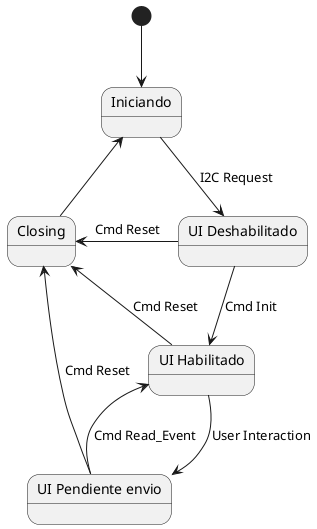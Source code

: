 @startuml
state "Iniciando" as init
state "UI Deshabilitado" as disabled
state "UI Habilitado" as enabled
state "UI Pendiente envio" as pending
state "Closing" as closing


[*] --> init
disabled -left-> closing : Cmd Reset
enabled -left-> closing : Cmd Reset
pending -left-> closing : Cmd Reset
closing -up-> init


init --> disabled : I2C Request
disabled --> enabled : Cmd Init
enabled --> pending : User Interaction
pending --> enabled: Cmd Read_Event
@enduml